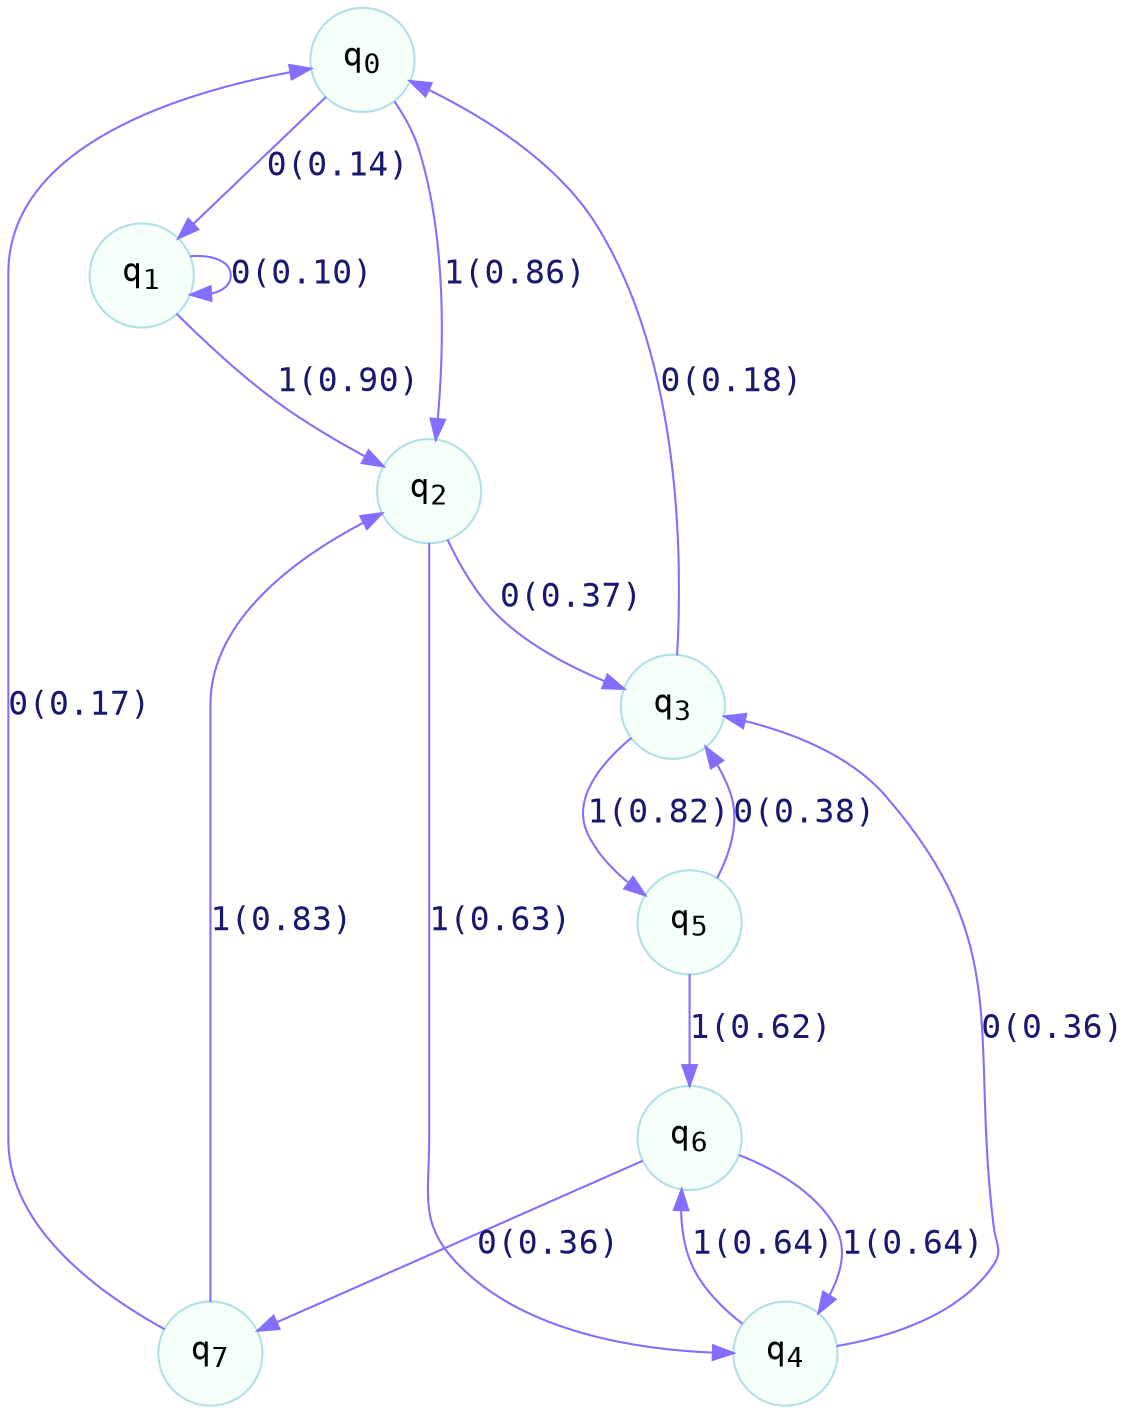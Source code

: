 digraph G {
graph [
bgcolor=transparent, dpi=600, rankdir=TD, size="40,25"];
node [
color=powderblue, fillcolor=mintcream, fontcolor=black, fontname=courier, fontsize=16, fontweight=bold, shape=circle, style=filled];
edge [
arrowsize=1, color=slateblue1, fontcolor=midnightblue, fontname=courier, fontsize=16, fontweight=bold, penwidth=1, style=solid, weight=20];
0[label=<q<SUB>0</SUB>>];
1[label=<q<SUB>1</SUB>>];
2[label=<q<SUB>2</SUB>>];
3[label=<q<SUB>3</SUB>>];
4[label=<q<SUB>4</SUB>>];
5[label=<q<SUB>5</SUB>>];
6[label=<q<SUB>6</SUB>>];
7[label=<q<SUB>7</SUB>>];
0->1 [label="0(0.14)"];
0->2 [label="1(0.86)"];
1->1 [label="0(0.10)"];
1->2 [label="1(0.90)"];
2->3 [label="0(0.37)"];
2->4 [label="1(0.63)"];
3->0 [label="0(0.18)"];
3->5 [label="1(0.82)"];
4->3 [label="0(0.36)"];
4->6 [label="1(0.64)"];
5->3 [label="0(0.38)"];
5->6 [label="1(0.62)"];
6->7 [label="0(0.36)"];
6->4 [label="1(0.64)"];
7->0 [label="0(0.17)"];
7->2 [label="1(0.83)"];
}
